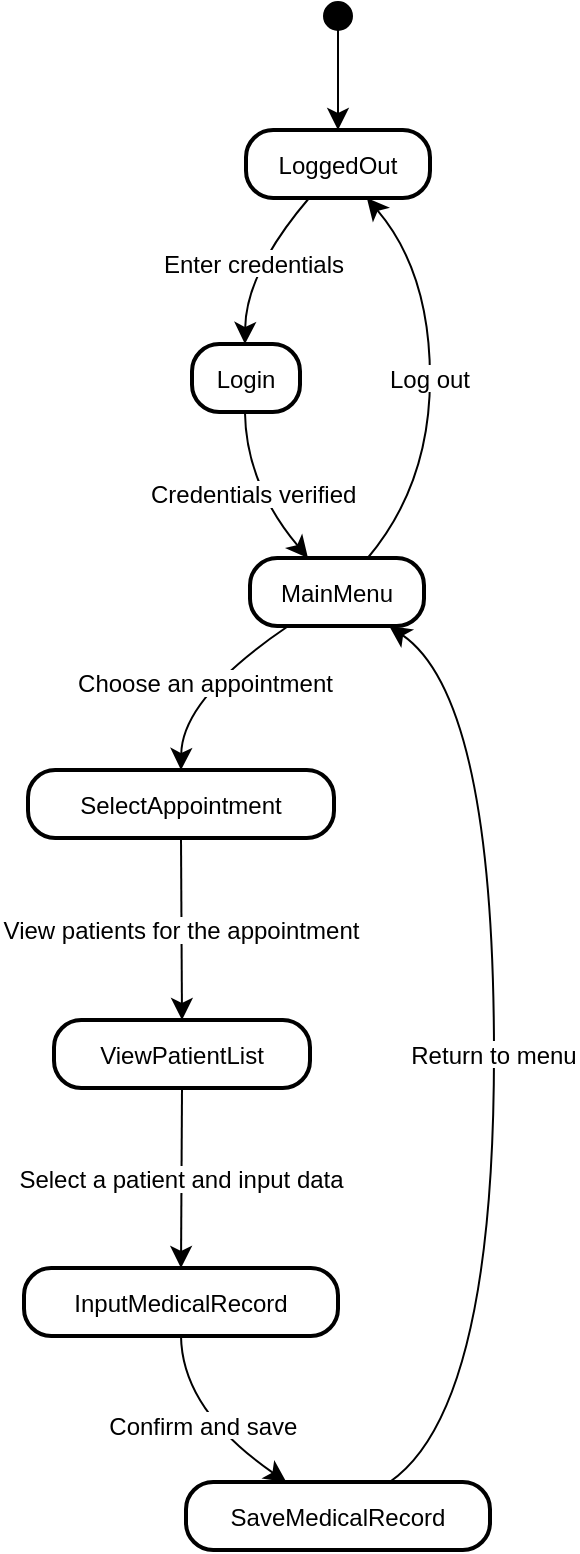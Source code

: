 <mxfile version="25.0.0">
  <diagram name="Page-1" id="OfLdZZOK6KDnWr3jfZTO">
    <mxGraphModel dx="714" dy="367" grid="0" gridSize="10" guides="1" tooltips="1" connect="1" arrows="1" fold="1" page="0" pageScale="1" pageWidth="827" pageHeight="1169" math="0" shadow="0">
      <root>
        <mxCell id="0" />
        <mxCell id="1" parent="0" />
        <mxCell id="7VM7z7aFbBYLMW6_h5Je-25" value="" style="ellipse;fillColor=strokeColor;" vertex="1" parent="1">
          <mxGeometry x="170" y="20" width="14" height="14" as="geometry" />
        </mxCell>
        <mxCell id="7VM7z7aFbBYLMW6_h5Je-26" value="LoggedOut" style="rounded=1;arcSize=40;strokeWidth=2" vertex="1" parent="1">
          <mxGeometry x="131" y="84" width="92" height="34" as="geometry" />
        </mxCell>
        <mxCell id="7VM7z7aFbBYLMW6_h5Je-27" value="Login" style="rounded=1;arcSize=40;strokeWidth=2" vertex="1" parent="1">
          <mxGeometry x="104" y="191" width="54" height="34" as="geometry" />
        </mxCell>
        <mxCell id="7VM7z7aFbBYLMW6_h5Je-28" value="MainMenu" style="rounded=1;arcSize=40;strokeWidth=2" vertex="1" parent="1">
          <mxGeometry x="133" y="298" width="87" height="34" as="geometry" />
        </mxCell>
        <mxCell id="7VM7z7aFbBYLMW6_h5Je-29" value="SelectAppointment" style="rounded=1;arcSize=40;strokeWidth=2" vertex="1" parent="1">
          <mxGeometry x="22" y="404" width="153" height="34" as="geometry" />
        </mxCell>
        <mxCell id="7VM7z7aFbBYLMW6_h5Je-30" value="ViewPatientList" style="rounded=1;arcSize=40;strokeWidth=2" vertex="1" parent="1">
          <mxGeometry x="35" y="529" width="128" height="34" as="geometry" />
        </mxCell>
        <mxCell id="7VM7z7aFbBYLMW6_h5Je-31" value="InputMedicalRecord" style="rounded=1;arcSize=40;strokeWidth=2" vertex="1" parent="1">
          <mxGeometry x="20" y="653" width="157" height="34" as="geometry" />
        </mxCell>
        <mxCell id="7VM7z7aFbBYLMW6_h5Je-32" value="SaveMedicalRecord" style="rounded=1;arcSize=40;strokeWidth=2" vertex="1" parent="1">
          <mxGeometry x="101" y="760" width="152" height="34" as="geometry" />
        </mxCell>
        <mxCell id="7VM7z7aFbBYLMW6_h5Je-33" value="" style="curved=1;startArrow=none;;exitX=0.5;exitY=1;entryX=0.5;entryY=0;rounded=0;fontSize=12;startSize=8;endSize=8;" edge="1" parent="1" source="7VM7z7aFbBYLMW6_h5Je-25" target="7VM7z7aFbBYLMW6_h5Je-26">
          <mxGeometry relative="1" as="geometry">
            <Array as="points" />
          </mxGeometry>
        </mxCell>
        <mxCell id="7VM7z7aFbBYLMW6_h5Je-34" value="Enter credentials" style="curved=1;startArrow=none;;exitX=0.34;exitY=1.01;entryX=0.49;entryY=-0.01;rounded=0;fontSize=12;startSize=8;endSize=8;" edge="1" parent="1" source="7VM7z7aFbBYLMW6_h5Je-26" target="7VM7z7aFbBYLMW6_h5Je-27">
          <mxGeometry relative="1" as="geometry">
            <Array as="points">
              <mxPoint x="131" y="155" />
            </Array>
          </mxGeometry>
        </mxCell>
        <mxCell id="7VM7z7aFbBYLMW6_h5Je-35" value="Credentials verified" style="curved=1;startArrow=none;;exitX=0.49;exitY=1.01;entryX=0.33;entryY=-0.01;rounded=0;fontSize=12;startSize=8;endSize=8;" edge="1" parent="1" source="7VM7z7aFbBYLMW6_h5Je-27" target="7VM7z7aFbBYLMW6_h5Je-28">
          <mxGeometry relative="1" as="geometry">
            <Array as="points">
              <mxPoint x="131" y="261" />
            </Array>
          </mxGeometry>
        </mxCell>
        <mxCell id="7VM7z7aFbBYLMW6_h5Je-36" value="Choose an appointment" style="curved=1;startArrow=none;;exitX=0.22;exitY=1;entryX=0.5;entryY=0.01;rounded=0;fontSize=12;startSize=8;endSize=8;" edge="1" parent="1" source="7VM7z7aFbBYLMW6_h5Je-28" target="7VM7z7aFbBYLMW6_h5Je-29">
          <mxGeometry relative="1" as="geometry">
            <Array as="points">
              <mxPoint x="99" y="368" />
            </Array>
          </mxGeometry>
        </mxCell>
        <mxCell id="7VM7z7aFbBYLMW6_h5Je-37" value="View patients for the appointment" style="curved=1;startArrow=none;;exitX=0.5;exitY=1.02;entryX=0.5;entryY=-0.01;rounded=0;fontSize=12;startSize=8;endSize=8;" edge="1" parent="1" source="7VM7z7aFbBYLMW6_h5Je-29" target="7VM7z7aFbBYLMW6_h5Je-30">
          <mxGeometry relative="1" as="geometry">
            <Array as="points" />
          </mxGeometry>
        </mxCell>
        <mxCell id="7VM7z7aFbBYLMW6_h5Je-38" value="Select a patient and input data" style="curved=1;startArrow=none;;exitX=0.5;exitY=1.01;entryX=0.5;entryY=0.01;rounded=0;fontSize=12;startSize=8;endSize=8;" edge="1" parent="1" source="7VM7z7aFbBYLMW6_h5Je-30" target="7VM7z7aFbBYLMW6_h5Je-31">
          <mxGeometry relative="1" as="geometry">
            <Array as="points" />
          </mxGeometry>
        </mxCell>
        <mxCell id="7VM7z7aFbBYLMW6_h5Je-39" value="Confirm and save" style="curved=1;startArrow=none;;exitX=0.5;exitY=1.02;entryX=0.33;entryY=0;rounded=0;fontSize=12;startSize=8;endSize=8;" edge="1" parent="1" source="7VM7z7aFbBYLMW6_h5Je-31" target="7VM7z7aFbBYLMW6_h5Je-32">
          <mxGeometry relative="1" as="geometry">
            <Array as="points">
              <mxPoint x="99" y="724" />
            </Array>
          </mxGeometry>
        </mxCell>
        <mxCell id="7VM7z7aFbBYLMW6_h5Je-40" value="Return to menu" style="curved=1;startArrow=none;;exitX=0.67;exitY=0;entryX=0.8;entryY=1;rounded=0;fontSize=12;startSize=8;endSize=8;" edge="1" parent="1" source="7VM7z7aFbBYLMW6_h5Je-32" target="7VM7z7aFbBYLMW6_h5Je-28">
          <mxGeometry relative="1" as="geometry">
            <Array as="points">
              <mxPoint x="255" y="724" />
              <mxPoint x="255" y="368" />
            </Array>
          </mxGeometry>
        </mxCell>
        <mxCell id="7VM7z7aFbBYLMW6_h5Je-41" value="Log out" style="curved=1;startArrow=none;;exitX=0.68;exitY=-0.01;entryX=0.66;entryY=1.01;rounded=0;fontSize=12;startSize=8;endSize=8;" edge="1" parent="1" source="7VM7z7aFbBYLMW6_h5Je-28" target="7VM7z7aFbBYLMW6_h5Je-26">
          <mxGeometry relative="1" as="geometry">
            <Array as="points">
              <mxPoint x="223" y="261" />
              <mxPoint x="223" y="155" />
            </Array>
          </mxGeometry>
        </mxCell>
      </root>
    </mxGraphModel>
  </diagram>
</mxfile>
